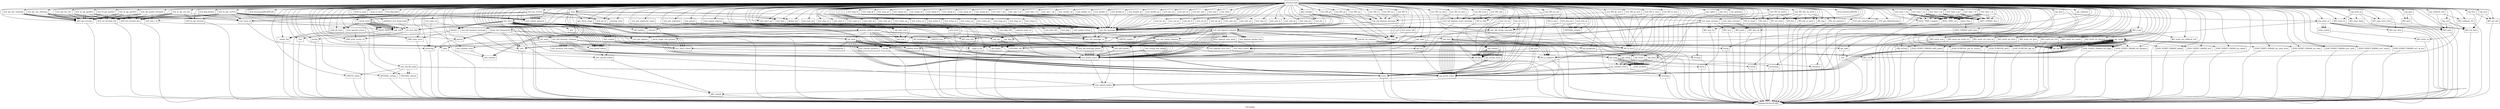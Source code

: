 digraph "Call graph" {
	label="Call graph";

	Node0x556301e91d90 [shape=record,label="{external node}"];
	Node0x556301e91d90 -> Node0x556301e940b0;
	Node0x556301e91d90 -> Node0x556301ed0700;
	Node0x556301e91d90 -> Node0x556301ed0850;
	Node0x556301e91d90 -> Node0x556301ed0a80;
	Node0x556301e91d90 -> Node0x556301ed0ab0;
	Node0x556301e91d90 -> Node0x556301ed0b20;
	Node0x556301e91d90 -> Node0x556301ed0cb0;
	Node0x556301e91d90 -> Node0x556301e6bac0;
	Node0x556301e91d90 -> Node0x556301e6baf0;
	Node0x556301e91d90 -> Node0x556301e6bc70;
	Node0x556301e91d90 -> Node0x556301e6bce0;
	Node0x556301e91d90 -> Node0x556301e6c100;
	Node0x556301e91d90 -> Node0x556301e6c130;
	Node0x556301e91d90 -> Node0x556301ed08c0;
	Node0x556301e91d90 -> Node0x556301ed08f0;
	Node0x556301e91d90 -> Node0x556301e6b900;
	Node0x556301e91d90 -> Node0x556301e6c270;
	Node0x556301e91d90 -> Node0x556301ed0960;
	Node0x556301e91d90 -> Node0x556301ed0730;
	Node0x556301e91d90 -> Node0x556301e6c720;
	Node0x556301e91d90 -> Node0x556301ed07e0;
	Node0x556301e91d90 -> Node0x556301e6c820;
	Node0x556301e91d90 -> Node0x556301e6c890;
	Node0x556301e91d90 -> Node0x556301ef58f0;
	Node0x556301e91d90 -> Node0x556301ef5920;
	Node0x556301e91d90 -> Node0x556301ef5b80;
	Node0x556301e91d90 -> Node0x556301ef5e80;
	Node0x556301e91d90 -> Node0x556301ef5ef0;
	Node0x556301e91d90 -> Node0x556301ef5f90;
	Node0x556301e91d90 -> Node0x556301ef6030;
	Node0x556301e91d90 -> Node0x556301ef60d0;
	Node0x556301e91d90 -> Node0x556301ef6c80;
	Node0x556301e91d90 -> Node0x556301ef6d20;
	Node0x556301e91d90 -> Node0x556301ef75d0;
	Node0x556301e91d90 -> Node0x556301ef7640;
	Node0x556301e91d90 -> Node0x556301ef78a0;
	Node0x556301e91d90 -> Node0x556301ef76b0;
	Node0x556301e91d90 -> Node0x556301ed2230;
	Node0x556301e91d90 -> Node0x556301ed22a0;
	Node0x556301e91d90 -> Node0x556301ed2340;
	Node0x556301e91d90 -> Node0x556301ed23f0;
	Node0x556301e91d90 -> Node0x556301ed2600;
	Node0x556301e91d90 -> Node0x556301ed2630;
	Node0x556301e91d90 -> Node0x556301ed26e0;
	Node0x556301e91d90 -> Node0x556301ed2860;
	Node0x556301e91d90 -> Node0x556301ed2960;
	Node0x556301e91d90 -> Node0x556301ed2ca0;
	Node0x556301e91d90 -> Node0x556301ed2d90;
	Node0x556301e91d90 -> Node0x556301ed2e30;
	Node0x556301e91d90 -> Node0x556301ed2f90;
	Node0x556301e91d90 -> Node0x556301ed2ed0;
	Node0x556301e91d90 -> Node0x556301ed3170;
	Node0x556301e91d90 -> Node0x556301ed31e0;
	Node0x556301e91d90 -> Node0x556301ed36d0;
	Node0x556301e91d90 -> Node0x556301ed38a0;
	Node0x556301e91d90 -> Node0x556301ed3a60;
	Node0x556301e91d90 -> Node0x556301ed3a90;
	Node0x556301e91d90 -> Node0x556301ed3b00;
	Node0x556301e91d90 -> Node0x556301ed3d40;
	Node0x556301e91d90 -> Node0x556301ed3de0;
	Node0x556301e91d90 -> Node0x556301e6c090;
	Node0x556301e91d90 -> Node0x556301ed3fb0;
	Node0x556301e91d90 -> Node0x556301ed42a0;
	Node0x556301e91d90 -> Node0x556301ed43b0;
	Node0x556301e91d90 -> Node0x556301ed44c0;
	Node0x556301e91d90 -> Node0x556301ed41c0;
	Node0x556301e91d90 -> Node0x556301ef6d50;
	Node0x556301e91d90 -> Node0x556301ef5bb0;
	Node0x556301e91d90 -> Node0x556301ef76e0;
	Node0x556301e91d90 -> Node0x556301ef6170;
	Node0x556301e91d90 -> Node0x556301ef5cd0;
	Node0x556301e91d90 -> Node0x556301ed4050;
	Node0x556301e91d90 -> Node0x556301ef5a40;
	Node0x556301e91d90 -> Node0x556301ed2a70;
	Node0x556301e91d90 -> Node0x556301ef6ef0;
	Node0x556301e91d90 -> Node0x556301e6bed0;
	Node0x556301e91d90 -> Node0x556301ef7100;
	Node0x556301e91d90 -> Node0x556301ef7130;
	Node0x556301e91d90 -> Node0x556301ef71a0;
	Node0x556301e91d90 -> Node0x556301ef72a0;
	Node0x556301e91d90 -> Node0x556301ef7340;
	Node0x556301e91d90 -> Node0x556301ef74c0;
	Node0x556301e91d90 -> Node0x556301ef74f0;
	Node0x556301e91d90 -> Node0x556301ed5600;
	Node0x556301e91d90 -> Node0x556301ed5630;
	Node0x556301e91d90 -> Node0x556301ed56a0;
	Node0x556301e91d90 -> Node0x556301ed5870;
	Node0x556301e91d90 -> Node0x556301ed5910;
	Node0x556301e91d90 -> Node0x556301e6bea0;
	Node0x556301e91d90 -> Node0x556301ed59e0;
	Node0x556301e91d90 -> Node0x556301ed5a80;
	Node0x556301e91d90 -> Node0x556301ed5b20;
	Node0x556301e91d90 -> Node0x556301ed5bc0;
	Node0x556301e91d90 -> Node0x556301ed5c60;
	Node0x556301e91d90 -> Node0x556301ed5d00;
	Node0x556301e91d90 -> Node0x556301ed5da0;
	Node0x556301e91d90 -> Node0x556301ed5e40;
	Node0x556301e91d90 -> Node0x556301ed5ee0;
	Node0x556301e91d90 -> Node0x556301ed5f80;
	Node0x556301e91d90 -> Node0x556301ed6020;
	Node0x556301e91d90 -> Node0x556301ed60c0;
	Node0x556301e91d90 -> Node0x556301ed6160;
	Node0x556301e91d90 -> Node0x556301e86bd0;
	Node0x556301e91d90 -> Node0x556301e86c70;
	Node0x556301e91d90 -> Node0x556301e86d10;
	Node0x556301e91d90 -> Node0x556301e86db0;
	Node0x556301e91d90 -> Node0x556301e86e50;
	Node0x556301e91d90 -> Node0x556301e86ef0;
	Node0x556301e91d90 -> Node0x556301e86f90;
	Node0x556301e91d90 -> Node0x556301e87030;
	Node0x556301e91d90 -> Node0x556301e870d0;
	Node0x556301e91d90 -> Node0x556301e87170;
	Node0x556301e91d90 -> Node0x556301e87210;
	Node0x556301e91d90 -> Node0x556301e872b0;
	Node0x556301e91d90 -> Node0x556301e87350;
	Node0x556301e91d90 -> Node0x556301e873f0;
	Node0x556301e91d90 -> Node0x556301e87490;
	Node0x556301e91d90 -> Node0x556301e87530;
	Node0x556301e91d90 -> Node0x556301e875d0;
	Node0x556301e91d90 -> Node0x556301e87670;
	Node0x556301e91d90 -> Node0x556301e87710;
	Node0x556301e91d90 -> Node0x556301e877b0;
	Node0x556301e91d90 -> Node0x556301e87850;
	Node0x556301e91d90 -> Node0x556301e878f0;
	Node0x556301e91d90 -> Node0x556301ed0b90;
	Node0x556301e91d90 -> Node0x556301ed0c40;
	Node0x556301e91d90 -> Node0x556301e879f0;
	Node0x556301e91d90 -> Node0x556301e87a90;
	Node0x556301e91d90 -> Node0x556301e87b30;
	Node0x556301e91d90 -> Node0x556301ed4560;
	Node0x556301e91d90 -> Node0x556301ed4600;
	Node0x556301e91d90 -> Node0x556301ed46a0;
	Node0x556301e91d90 -> Node0x556301ed4740;
	Node0x556301e91d90 -> Node0x556301ed47e0;
	Node0x556301e91d90 -> Node0x556301ed4880;
	Node0x556301e91d90 -> Node0x556301ed4920;
	Node0x556301e91d90 -> Node0x556301ed22d0;
	Node0x556301e91d90 -> Node0x556301ed49f0;
	Node0x556301e91d90 -> Node0x556301ed4a90;
	Node0x556301e91d90 -> Node0x556301ed4b30;
	Node0x556301e91d90 -> Node0x556301ed4b60;
	Node0x556301e91d90 -> Node0x556301ed4cb0;
	Node0x556301e91d90 -> Node0x556301ed4df0;
	Node0x556301e91d90 -> Node0x556301ed4e90;
	Node0x556301e91d90 -> Node0x556301ed4fc0;
	Node0x556301e91d90 -> Node0x556301ed0a10;
	Node0x556301e91d90 -> Node0x556301ed4ff0;
	Node0x556301e91d90 -> Node0x556301ed50f0;
	Node0x556301e91d90 -> Node0x556301ed51b0;
	Node0x556301e91d90 -> Node0x556301ed5270;
	Node0x556301e91d90 -> Node0x556301ed5330;
	Node0x556301e91d90 -> Node0x556301ed53f0;
	Node0x556301e91d90 -> Node0x556301ed54b0;
	Node0x556301e91d90 -> Node0x556301e89c00;
	Node0x556301e91d90 -> Node0x556301e89d50;
	Node0x556301e91d90 -> Node0x556301e89dc0;
	Node0x556301e91d90 -> Node0x556301e89f10;
	Node0x556301e91d90 -> Node0x556301e89f80;
	Node0x556301e91d90 -> Node0x556301e8a0d0;
	Node0x556301e91d90 -> Node0x556301e8a140;
	Node0x556301e91d90 -> Node0x556301e8a2d0;
	Node0x556301e91d90 -> Node0x556301e8a370;
	Node0x556301e91d90 -> Node0x556301e8a3e0;
	Node0x556301e91d90 -> Node0x556301e8a4d0;
	Node0x556301e91d90 -> Node0x556301e8a500;
	Node0x556301e91d90 -> Node0x556301e8a600;
	Node0x556301e91d90 -> Node0x556301e8a6a0;
	Node0x556301e91d90 -> Node0x556301e8a630;
	Node0x556301e91d90 -> Node0x556301e8a830;
	Node0x556301e91d90 -> Node0x556301e8aa70;
	Node0x556301e91d90 -> Node0x556301e8aae0;
	Node0x556301e91d90 -> Node0x556301e8ab10;
	Node0x556301e91d90 -> Node0x556301e8abc0;
	Node0x556301e91d90 -> Node0x556301e8add0;
	Node0x556301e91d90 -> Node0x556301e8ae40;
	Node0x556301e91d90 -> Node0x556301e8ae70;
	Node0x556301e91d90 -> Node0x556301e8b0a0;
	Node0x556301e91d90 -> Node0x556301e8b170;
	Node0x556301e91d90 -> Node0x556301e8b270;
	Node0x556301e91d90 -> Node0x556301e8b2a0;
	Node0x556301e91d90 -> Node0x556301e8b420;
	Node0x556301e91d90 -> Node0x556301e8b5a0;
	Node0x556301e91d90 -> Node0x556301e8b720;
	Node0x556301e91d90 -> Node0x556301e8b8a0;
	Node0x556301e91d90 -> Node0x556301e8ba90;
	Node0x556301e91d90 -> Node0x556301e8bb00;
	Node0x556301e91d90 -> Node0x556301ef5ab0;
	Node0x556301e91d90 -> Node0x556301ef6890;
	Node0x556301e91d90 -> Node0x556301e8bb30;
	Node0x556301e91d90 -> Node0x556301e8bf10;
	Node0x556301e91d90 -> Node0x556301e8bf80;
	Node0x556301e91d90 -> Node0x556301e8c6e0;
	Node0x556301e91d90 -> Node0x556301e8c780;
	Node0x556301e91d90 -> Node0x556301e8c7f0;
	Node0x556301e91d90 -> Node0x556301e8c8e0;
	Node0x556301e91d90 -> Node0x556301ef6ac0;
	Node0x556301e91d90 -> Node0x556301e8c910;
	Node0x556301e91d90 -> Node0x556301e8c9d0;
	Node0x556301e91d90 -> Node0x556301e8cbc0;
	Node0x556301e91d90 -> Node0x556301e8cc70;
	Node0x556301e91d90 -> Node0x556301e8cca0;
	Node0x556301e91d90 -> Node0x556301e8cf20;
	Node0x556301e91d90 -> Node0x556301e8cf50;
	Node0x556301e91d90 -> Node0x556301e8d140;
	Node0x556301e91d90 -> Node0x556301e8d170;
	Node0x556301e91d90 -> Node0x556301e8d360;
	Node0x556301e91d90 -> Node0x556301ef6a50;
	Node0x556301e91d90 -> Node0x556301e8d390;
	Node0x556301e91d90 -> Node0x556301e8d550;
	Node0x556301e91d90 -> Node0x556301e8d5c0;
	Node0x556301e91d90 -> Node0x556301e8d630;
	Node0x556301e91d90 -> Node0x556301e8d6a0;
	Node0x556301e91d90 -> Node0x556301e8d710;
	Node0x556301e91d90 -> Node0x556301e8db90;
	Node0x556301e91d90 -> Node0x556301f1dae0;
	Node0x556301e91d90 -> Node0x556301f1db50;
	Node0x556301e91d90 -> Node0x556301f1dbc0;
	Node0x556301e91d90 -> Node0x556301f1dc30;
	Node0x556301e91d90 -> Node0x556301f1e4b0;
	Node0x556301e91d90 -> Node0x556301f1e520;
	Node0x556301e91d90 -> Node0x556301f1e590;
	Node0x556301e91d90 -> Node0x556301f1e600;
	Node0x556301e91d90 -> Node0x556301ef6930;
	Node0x556301e91d90 -> Node0x556301f1e970;
	Node0x556301e91d90 -> Node0x556301f1e900;
	Node0x556301e91d90 -> Node0x556301f1ea50;
	Node0x556301e91d90 -> Node0x556301ef69e0;
	Node0x556301e91d90 -> Node0x556301f1eb20;
	Node0x556301e91d90 -> Node0x556301ed4420;
	Node0x556301e91d90 -> Node0x556301ed4310;
	Node0x556301e91d90 -> Node0x556301ef68c0;
	Node0x556301e91d90 -> Node0x556301ed4020;
	Node0x556301e91d90 -> Node0x556301f1eb80;
	Node0x556301e91d90 -> Node0x556301f1ed10;
	Node0x556301e91d90 -> Node0x556301f1ed80;
	Node0x556301e91d90 -> Node0x556301ed4230;
	Node0x556301e91d90 -> Node0x556301f1ee80;
	Node0x556301e91d90 -> Node0x556301ef6b60;
	Node0x556301e91d90 -> Node0x556301f1ef20;
	Node0x556301e91d90 -> Node0x556301ef6e00;
	Node0x556301e91d90 -> Node0x556301ef5c60;
	Node0x556301e91d90 -> Node0x556301f1f020;
	Node0x556301e91d90 -> Node0x556301ef6bd0;
	Node0x556301e91d90 -> Node0x556301f1f120;
	Node0x556301e91d90 -> Node0x556301ed40c0;
	Node0x556301e91d90 -> Node0x556301f1ec60;
	Node0x556301e91d90 -> Node0x556301f1f1c0;
	Node0x556301e91d90 -> Node0x556301f1f950;
	Node0x556301e91d90 -> Node0x556301f1f260;
	Node0x556301e91d90 -> Node0x556301f1fbb0;
	Node0x556301e91d90 -> Node0x556301f1f1f0;
	Node0x556301e91d90 -> Node0x556301f1fda0;
	Node0x556301e91d90 -> Node0x556301f1f360;
	Node0x556301e91d90 -> Node0x556301f1fe40;
	Node0x556301e91d90 -> Node0x556301f1f3d0;
	Node0x556301e91d90 -> Node0x556301f1ffa0;
	Node0x556301e91d90 -> Node0x556301f1f550;
	Node0x556301e91d90 -> Node0x556301e87ba0;
	Node0x556301e91d90 -> Node0x556301f1f5c0;
	Node0x556301e91d90 -> Node0x556301e87cb0;
	Node0x556301e91d90 -> Node0x556301f1f630;
	Node0x556301e91d90 -> Node0x556301e87da0;
	Node0x556301e91d90 -> Node0x556301f1f6a0;
	Node0x556301e91d90 -> Node0x556301f1f9c0;
	Node0x556301e91d90 -> Node0x556301e87e40;
	Node0x556301e91d90 -> Node0x556301f1f9f0;
	Node0x556301e91d90 -> Node0x556301e87c40;
	Node0x556301e91d90 -> Node0x556301f1fee0;
	Node0x556301e91d90 -> Node0x556301f1fc50;
	Node0x556301e91d90 -> Node0x556301f1fbe0;
	Node0x556301e91d90 -> Node0x556301f1fd00;
	Node0x556301e91d90 -> Node0x556301f1fa60;
	Node0x556301e91d90 -> Node0x556301e880b0;
	Node0x556301ed0700 [shape=record,label="{RAND_bytes}"];
	Node0x556301ed0700 -> Node0x556301e914b0;
	Node0x556301e940b0 [shape=record,label="{setup_tests}"];
	Node0x556301e940b0 -> Node0x556301ed0700;
	Node0x556301e940b0 -> Node0x556301ed0700;
	Node0x556301e940b0 -> Node0x556301ed0700;
	Node0x556301e940b0 -> Node0x556301ed0700;
	Node0x556301e940b0 -> Node0x556301ed0730;
	Node0x556301e940b0 -> Node0x556301ed0730;
	Node0x556301e940b0 -> Node0x556301ed0730;
	Node0x556301e940b0 -> Node0x556301ed0730;
	Node0x556301e940b0 -> Node0x556301ed0730;
	Node0x556301e940b0 -> Node0x556301ed0730;
	Node0x556301e940b0 -> Node0x556301ed0730;
	Node0x556301e940b0 -> Node0x556301ed0730;
	Node0x556301e940b0 -> Node0x556301ed07e0;
	Node0x556301e940b0 -> Node0x556301ed07e0;
	Node0x556301ed0850 [shape=record,label="{test_ige_enc_dec}"];
	Node0x556301ed0850 -> Node0x556301ed08c0;
	Node0x556301ed0850 -> Node0x556301ed0960;
	Node0x556301ed0850 -> Node0x556301ed08f0;
	Node0x556301ed0850 -> Node0x556301ed0960;
	Node0x556301ed0850 -> Node0x556301ed0a10;
	Node0x556301ed0a80 [shape=record,label="{test_ige_enc_chaining}"];
	Node0x556301ed0a80 -> Node0x556301ed08c0;
	Node0x556301ed0a80 -> Node0x556301ed0960;
	Node0x556301ed0a80 -> Node0x556301ed0960;
	Node0x556301ed0a80 -> Node0x556301ed08f0;
	Node0x556301ed0a80 -> Node0x556301ed0960;
	Node0x556301ed0a80 -> Node0x556301ed0a10;
	Node0x556301e86bd0 [shape=record,label="{test_char_ge}"];
	Node0x556301e86bd0 -> Node0x556301ed57a0;
	Node0x556301e86c70 [shape=record,label="{test_uchar_eq}"];
	Node0x556301e86c70 -> Node0x556301ed57a0;
	Node0x556301e86d10 [shape=record,label="{test_uchar_ne}"];
	Node0x556301e86d10 -> Node0x556301ed57a0;
	Node0x556301e86db0 [shape=record,label="{test_uchar_lt}"];
	Node0x556301e86db0 -> Node0x556301ed57a0;
	Node0x556301e86e50 [shape=record,label="{test_uchar_le}"];
	Node0x556301e86e50 -> Node0x556301ed57a0;
	Node0x556301e86ef0 [shape=record,label="{test_uchar_gt}"];
	Node0x556301e86ef0 -> Node0x556301ed57a0;
	Node0x556301e86f90 [shape=record,label="{test_uchar_ge}"];
	Node0x556301e86f90 -> Node0x556301ed57a0;
	Node0x556301e87030 [shape=record,label="{test_long_eq}"];
	Node0x556301e87030 -> Node0x556301ed57a0;
	Node0x556301e870d0 [shape=record,label="{test_long_ne}"];
	Node0x556301e870d0 -> Node0x556301ed57a0;
	Node0x556301e87170 [shape=record,label="{test_long_lt}"];
	Node0x556301e87170 -> Node0x556301ed57a0;
	Node0x556301e87210 [shape=record,label="{test_long_le}"];
	Node0x556301e87210 -> Node0x556301ed57a0;
	Node0x556301e872b0 [shape=record,label="{test_long_gt}"];
	Node0x556301e872b0 -> Node0x556301ed57a0;
	Node0x556301e87850 [shape=record,label="{test_size_t_ne}"];
	Node0x556301e87850 -> Node0x556301ed57a0;
	Node0x556301e878f0 [shape=record,label="{test_size_t_lt}"];
	Node0x556301e878f0 -> Node0x556301ed57a0;
	Node0x556301ed0b90 [shape=record,label="{test_size_t_le}"];
	Node0x556301ed0b90 -> Node0x556301ed57a0;
	Node0x556301ed0c40 [shape=record,label="{test_size_t_gt}"];
	Node0x556301ed0c40 -> Node0x556301ed57a0;
	Node0x556301e879f0 [shape=record,label="{test_size_t_ge}"];
	Node0x556301e879f0 -> Node0x556301ed57a0;
	Node0x556301e87a90 [shape=record,label="{test_double_eq}"];
	Node0x556301e87a90 -> Node0x556301ed57a0;
	Node0x556301e87b30 [shape=record,label="{test_double_ne}"];
	Node0x556301e87b30 -> Node0x556301ed57a0;
	Node0x556301ed4560 [shape=record,label="{test_double_lt}"];
	Node0x556301ed4560 -> Node0x556301ed57a0;
	Node0x556301ed4600 [shape=record,label="{test_double_le}"];
	Node0x556301ed4600 -> Node0x556301ed57a0;
	Node0x556301ed46a0 [shape=record,label="{test_double_gt}"];
	Node0x556301ed46a0 -> Node0x556301ed57a0;
	Node0x556301ed4740 [shape=record,label="{test_double_ge}"];
	Node0x556301ed4740 -> Node0x556301ed57a0;
	Node0x556301ed47e0 [shape=record,label="{test_ptr_eq}"];
	Node0x556301ed47e0 -> Node0x556301ed57a0;
	Node0x556301ed4880 [shape=record,label="{test_ptr_ne}"];
	Node0x556301ed4880 -> Node0x556301ed57a0;
	Node0x556301ed4920 [shape=record,label="{test_ptr_null}"];
	Node0x556301ed4920 -> Node0x556301ed57a0;
	Node0x556301f1eb20 [shape=record,label="{opt_unknown}"];
	Node0x556301ed4420 [shape=record,label="{opt_rest}"];
	Node0x556301ed4310 [shape=record,label="{opt_num_rest}"];
	Node0x556301ed4310 -> Node0x556301ed4420;
	Node0x556301ef68c0 [shape=record,label="{opt_help}"];
	Node0x556301ef68c0 -> Node0x556301ed22a0;
	Node0x556301ef68c0 -> Node0x556301f1ebf0;
	Node0x556301ef68c0 -> Node0x556301ed22a0;
	Node0x556301ef68c0 -> Node0x556301ed44c0;
	Node0x556301ef68c0 -> Node0x556301ef6d50;
	Node0x556301ef68c0 -> Node0x556301ef6d50;
	Node0x556301ef68c0 -> Node0x556301ef6d50;
	Node0x556301ef68c0 -> Node0x556301ed23f0;
	Node0x556301ef68c0 -> Node0x556301ed22a0;
	Node0x556301ef68c0 -> Node0x556301f1ebf0;
	Node0x556301ef68c0 -> Node0x556301ed23f0;
	Node0x556301ef68c0 -> Node0x556301ed22a0;
	Node0x556301ef68c0 -> Node0x556301ef6d50;
	Node0x556301ef68c0 -> Node0x556301ef6d50;
	Node0x556301f1ebf0 [shape=record,label="{valtype2param}"];
	Node0x556301ed4020 [shape=record,label="{test_open_streams}"];
	Node0x556301ed4020 -> Node0x556301f1eb80;
	Node0x556301ed4020 -> Node0x556301f1eb80;
	Node0x556301ed4020 -> Node0x556301f1ec60;
	Node0x556301ed4020 -> Node0x556301f1ed10;
	Node0x556301ed4020 -> Node0x556301f1ed80;
	Node0x556301ed4020 -> Node0x556301ed44c0;
	Node0x556301ed4020 -> Node0x556301ed44c0;
	Node0x556301f1eb80 [shape=record,label="{BIO_new_fp}"];
	Node0x556301f1eb80 -> Node0x556301e914b0;
	Node0x556301f1ed10 [shape=record,label="{BIO_new}"];
	Node0x556301f1ed10 -> Node0x556301e914b0;
	Node0x556301f1ed80 [shape=record,label="{BIO_push}"];
	Node0x556301f1ed80 -> Node0x556301e914b0;
	Node0x556301ed4230 [shape=record,label="{test_close_streams}"];
	Node0x556301ed4230 -> Node0x556301f1ee80;
	Node0x556301ed4230 -> Node0x556301f1ee80;
	Node0x556301f1ee80 [shape=record,label="{BIO_free_all}"];
	Node0x556301f1ee80 -> Node0x556301e914b0;
	Node0x556301ef6b60 [shape=record,label="{test_vprintf_stdout}"];
	Node0x556301ef6b60 -> Node0x556301f1ef20;
	Node0x556301f1ef20 [shape=record,label="{BIO_vprintf}"];
	Node0x556301f1ef20 -> Node0x556301e914b0;
	Node0x556301ef6e00 [shape=record,label="{test_vprintf_stderr}"];
	Node0x556301ef6e00 -> Node0x556301f1ef20;
	Node0x556301ef5c60 [shape=record,label="{test_flush_stdout}"];
	Node0x556301ef5c60 -> Node0x556301f1f020;
	Node0x556301f1f020 [shape=record,label="{BIO_ctrl}"];
	Node0x556301f1f020 -> Node0x556301e914b0;
	Node0x556301ef6bd0 [shape=record,label="{test_flush_stderr}"];
	Node0x556301ef6bd0 -> Node0x556301f1f020;
	Node0x556301ed0ab0 [shape=record,label="{test_ige_dec_chaining}"];
	Node0x556301ed0ab0 -> Node0x556301ed08c0;
	Node0x556301ed0ab0 -> Node0x556301ed0960;
	Node0x556301ed0ab0 -> Node0x556301ed0960;
	Node0x556301ed0ab0 -> Node0x556301ed08f0;
	Node0x556301ed0ab0 -> Node0x556301ed0960;
	Node0x556301ed0ab0 -> Node0x556301ed0960;
	Node0x556301ed0ab0 -> Node0x556301ed0a10;
	Node0x556301ed0b20 [shape=record,label="{test_ige_garble_forwards}"];
	Node0x556301ed0b20 -> Node0x556301ed08c0;
	Node0x556301ed0b20 -> Node0x556301ed0960;
	Node0x556301ed0b20 -> Node0x556301ed08f0;
	Node0x556301ed0b20 -> Node0x556301ed0960;
	Node0x556301ed0b20 -> Node0x556301ed0b90;
	Node0x556301ed0b20 -> Node0x556301ed0c40;
	Node0x556301ed0cb0 [shape=record,label="{test_bi_ige_enc_dec}"];
	Node0x556301ed0cb0 -> Node0x556301ed08c0;
	Node0x556301ed0cb0 -> Node0x556301ed08c0;
	Node0x556301ed0cb0 -> Node0x556301e6b900;
	Node0x556301ed0cb0 -> Node0x556301ed08f0;
	Node0x556301ed0cb0 -> Node0x556301ed08f0;
	Node0x556301ed0cb0 -> Node0x556301e6b900;
	Node0x556301ed0cb0 -> Node0x556301ed0a10;
	Node0x556301e6bac0 [shape=record,label="{test_bi_ige_garble1}"];
	Node0x556301e6bac0 -> Node0x556301ed08c0;
	Node0x556301e6bac0 -> Node0x556301ed08c0;
	Node0x556301e6bac0 -> Node0x556301ed0960;
	Node0x556301e6bac0 -> Node0x556301ed08f0;
	Node0x556301e6bac0 -> Node0x556301ed08f0;
	Node0x556301e6bac0 -> Node0x556301ed0960;
	Node0x556301e6bac0 -> Node0x556301ed0b90;
	Node0x556301e6baf0 [shape=record,label="{test_bi_ige_garble2}"];
	Node0x556301e6baf0 -> Node0x556301ed08c0;
	Node0x556301e6baf0 -> Node0x556301ed08c0;
	Node0x556301e6baf0 -> Node0x556301ed0960;
	Node0x556301e6baf0 -> Node0x556301ed08f0;
	Node0x556301e6baf0 -> Node0x556301ed08f0;
	Node0x556301e6baf0 -> Node0x556301ed0960;
	Node0x556301e6baf0 -> Node0x556301ed0b90;
	Node0x556301e6bc70 [shape=record,label="{test_bi_ige_garble3}"];
	Node0x556301e6bc70 -> Node0x556301ed08c0;
	Node0x556301e6bc70 -> Node0x556301ed08c0;
	Node0x556301e6bc70 -> Node0x556301ed0960;
	Node0x556301e6bc70 -> Node0x556301ed08f0;
	Node0x556301e6bc70 -> Node0x556301ed08f0;
	Node0x556301e6bc70 -> Node0x556301ed0960;
	Node0x556301e6bc70 -> Node0x556301ed0b90;
	Node0x556301ef5ef0 [shape=record,label="{set_test_title}"];
	Node0x556301ef5ef0 -> Node0x556301ef5f90;
	Node0x556301ef5ef0 -> Node0x556301ef6030;
	Node0x556301e6bce0 [shape=record,label="{test_ige_vectors}"];
	Node0x556301e6bce0 -> Node0x556301e6bea0;
	Node0x556301e6bce0 -> Node0x556301ed08c0;
	Node0x556301e6bce0 -> Node0x556301ed08f0;
	Node0x556301e6bce0 -> Node0x556301ed0960;
	Node0x556301e6bce0 -> Node0x556301ed0a10;
	Node0x556301e6bce0 -> Node0x556301e6bed0;
	Node0x556301e6bce0 -> Node0x556301e6c090;
	Node0x556301e6bce0 -> Node0x556301e6c090;
	Node0x556301e6bce0 -> Node0x556301e6c090;
	Node0x556301e6bce0 -> Node0x556301ed0960;
	Node0x556301e6bce0 -> Node0x556301ed0a10;
	Node0x556301e6bce0 -> Node0x556301e6bed0;
	Node0x556301e6bce0 -> Node0x556301e6c090;
	Node0x556301e6bce0 -> Node0x556301e6c090;
	Node0x556301e6bce0 -> Node0x556301e6c090;
	Node0x556301e6c100 [shape=record,label="{test_bi_ige_vectors}"];
	Node0x556301e6c100 -> Node0x556301e6bea0;
	Node0x556301e6c100 -> Node0x556301ed08c0;
	Node0x556301e6c100 -> Node0x556301ed08c0;
	Node0x556301e6c100 -> Node0x556301ed08f0;
	Node0x556301e6c100 -> Node0x556301ed08f0;
	Node0x556301e6c100 -> Node0x556301e6b900;
	Node0x556301e6c100 -> Node0x556301ed0a10;
	Node0x556301e6c100 -> Node0x556301e6c090;
	Node0x556301e6c100 -> Node0x556301e6c090;
	Node0x556301e6c100 -> Node0x556301e6c090;
	Node0x556301e6c100 -> Node0x556301e6c090;
	Node0x556301e6c130 [shape=record,label="{llvm.dbg.declare}"];
	Node0x556301ed08c0 [shape=record,label="{AES_set_encrypt_key}"];
	Node0x556301ed08c0 -> Node0x556301e914b0;
	Node0x556301ed08f0 [shape=record,label="{AES_set_decrypt_key}"];
	Node0x556301ed08f0 -> Node0x556301e914b0;
	Node0x556301e6b900 [shape=record,label="{AES_bi_ige_encrypt}"];
	Node0x556301e6b900 -> Node0x556301e914b0;
	Node0x556301e6c270 [shape=record,label="{llvm.memcpy.p0i8.p0i8.i64}"];
	Node0x556301ed0960 [shape=record,label="{AES_ige_encrypt}"];
	Node0x556301ed0960 -> Node0x556301e914b0;
	Node0x556301ed0730 [shape=record,label="{add_test}"];
	Node0x556301ed0730 -> Node0x556301e6c720;
	Node0x556301ed57a0 [shape=record,label="{test_fail_message}"];
	Node0x556301ed57a0 -> Node0x556301ef7030;
	Node0x556301ed5870 [shape=record,label="{test_int_ne}"];
	Node0x556301ed5870 -> Node0x556301ed57a0;
	Node0x556301ed5910 [shape=record,label="{test_int_lt}"];
	Node0x556301ed5910 -> Node0x556301ed57a0;
	Node0x556301e6bea0 [shape=record,label="{test_int_le}"];
	Node0x556301e6bea0 -> Node0x556301ed57a0;
	Node0x556301ed59e0 [shape=record,label="{test_int_gt}"];
	Node0x556301ed59e0 -> Node0x556301ed57a0;
	Node0x556301ed5a80 [shape=record,label="{test_int_ge}"];
	Node0x556301ed5a80 -> Node0x556301ed57a0;
	Node0x556301ed5b20 [shape=record,label="{test_uint_eq}"];
	Node0x556301ed5b20 -> Node0x556301ed57a0;
	Node0x556301ed5bc0 [shape=record,label="{test_uint_ne}"];
	Node0x556301ed5bc0 -> Node0x556301ed57a0;
	Node0x556301ed5c60 [shape=record,label="{test_uint_lt}"];
	Node0x556301ed5c60 -> Node0x556301ed57a0;
	Node0x556301ed5d00 [shape=record,label="{test_uint_le}"];
	Node0x556301ed5d00 -> Node0x556301ed57a0;
	Node0x556301ed5da0 [shape=record,label="{test_uint_gt}"];
	Node0x556301ed5da0 -> Node0x556301ed57a0;
	Node0x556301ed5e40 [shape=record,label="{test_uint_ge}"];
	Node0x556301ed5e40 -> Node0x556301ed57a0;
	Node0x556301ed5ee0 [shape=record,label="{test_char_eq}"];
	Node0x556301ed5ee0 -> Node0x556301ed57a0;
	Node0x556301ed5f80 [shape=record,label="{test_char_ne}"];
	Node0x556301ed5f80 -> Node0x556301ed57a0;
	Node0x556301ed6020 [shape=record,label="{test_char_lt}"];
	Node0x556301ed6020 -> Node0x556301ed57a0;
	Node0x556301ed60c0 [shape=record,label="{test_char_le}"];
	Node0x556301ed60c0 -> Node0x556301ed57a0;
	Node0x556301ed6160 [shape=record,label="{test_char_gt}"];
	Node0x556301ed6160 -> Node0x556301ed57a0;
	Node0x556301e8d6a0 [shape=record,label="{X509_PURPOSE_get_id}"];
	Node0x556301e8d6a0 -> Node0x556301e914b0;
	Node0x556301e8d710 [shape=record,label="{X509_VERIFY_PARAM_set_purpose}"];
	Node0x556301e8d710 -> Node0x556301e914b0;
	Node0x556301e8db90 [shape=record,label="{X509_VERIFY_PARAM_lookup}"];
	Node0x556301e8db90 -> Node0x556301e914b0;
	Node0x556301f1dae0 [shape=record,label="{X509_VERIFY_PARAM_set1}"];
	Node0x556301f1dae0 -> Node0x556301e914b0;
	Node0x556301f1db50 [shape=record,label="{X509_VERIFY_PARAM_set_depth}"];
	Node0x556301f1db50 -> Node0x556301e914b0;
	Node0x556301f1dbc0 [shape=record,label="{X509_VERIFY_PARAM_set_auth_level}"];
	Node0x556301f1dbc0 -> Node0x556301e914b0;
	Node0x556301f1dc30 [shape=record,label="{X509_VERIFY_PARAM_set_time}"];
	Node0x556301f1dc30 -> Node0x556301e914b0;
	Node0x556301f1e4b0 [shape=record,label="{X509_VERIFY_PARAM_set1_host}"];
	Node0x556301f1e4b0 -> Node0x556301e914b0;
	Node0x556301f1e520 [shape=record,label="{X509_VERIFY_PARAM_set1_email}"];
	Node0x556301f1e520 -> Node0x556301e914b0;
	Node0x556301f1e590 [shape=record,label="{X509_VERIFY_PARAM_set1_ip_asc}"];
	Node0x556301f1e590 -> Node0x556301e914b0;
	Node0x556301f1e600 [shape=record,label="{X509_VERIFY_PARAM_set_flags}"];
	Node0x556301f1e600 -> Node0x556301e914b0;
	Node0x556301ef6930 [shape=record,label="{opt_next}"];
	Node0x556301ef6930 -> Node0x556301ef76b0;
	Node0x556301ef6930 -> Node0x556301f1e970;
	Node0x556301ef6930 -> Node0x556301ef76b0;
	Node0x556301ef6930 -> Node0x556301ef6d50;
	Node0x556301ef6930 -> Node0x556301ef6d50;
	Node0x556301ef6930 -> Node0x556301f1e900;
	Node0x556301ef6930 -> Node0x556301ef6d50;
	Node0x556301ef6930 -> Node0x556301ef6ac0;
	Node0x556301ef6930 -> Node0x556301ef6d50;
	Node0x556301ef6930 -> Node0x556301e8cc70;
	Node0x556301ef6930 -> Node0x556301ef6d50;
	Node0x556301ef6930 -> Node0x556301e8cf20;
	Node0x556301ef6930 -> Node0x556301ef6d50;
	Node0x556301ef6930 -> Node0x556301e8c910;
	Node0x556301ef6930 -> Node0x556301ef6d50;
	Node0x556301ef6930 -> Node0x556301e8d140;
	Node0x556301ef6930 -> Node0x556301ef6d50;
	Node0x556301ef6930 -> Node0x556301e8bf10;
	Node0x556301ef6930 -> Node0x556301ef6d50;
	Node0x556301ef6930 -> Node0x556301ef6d50;
	Node0x556301f1e970 [shape=record,label="{strchr}"];
	Node0x556301f1e970 -> Node0x556301e914b0;
	Node0x556301f1e900 [shape=record,label="{opt_isdir}"];
	Node0x556301f1e900 -> Node0x556301f1ea50;
	Node0x556301f1ea50 [shape=record,label="{stat}"];
	Node0x556301f1ea50 -> Node0x556301e914b0;
	Node0x556301ef69e0 [shape=record,label="{opt_flag}"];
	Node0x556301e6c720 [shape=record,label="{__assert_fail}"];
	Node0x556301e6c720 -> Node0x556301e914b0;
	Node0x556301ed07e0 [shape=record,label="{add_all_tests}"];
	Node0x556301ed07e0 -> Node0x556301e6c720;
	Node0x556301e6c820 [shape=record,label="{subtest_level}"];
	Node0x556301e6c890 [shape=record,label="{setup_test_framework}"];
	Node0x556301e6c890 -> Node0x556301ef58f0;
	Node0x556301e6c890 -> Node0x556301ef58f0;
	Node0x556301e6c890 -> Node0x556301ef5920;
	Node0x556301e6c890 -> Node0x556301ef5920;
	Node0x556301e6c890 -> Node0x556301ef59d0;
	Node0x556301e6c890 -> Node0x556301ef5a40;
	Node0x556301e6c890 -> Node0x556301ef5ab0;
	Node0x556301ef58f0 [shape=record,label="{getenv}"];
	Node0x556301ef58f0 -> Node0x556301e914b0;
	Node0x556301ef5920 [shape=record,label="{atoi}"];
	Node0x556301ef5920 -> Node0x556301e914b0;
	Node0x556301ef59d0 [shape=record,label="{set_seed}"];
	Node0x556301ef59d0 -> Node0x556301ef5b80;
	Node0x556301ef59d0 -> Node0x556301e6c820;
	Node0x556301ef59d0 -> Node0x556301ef5bb0;
	Node0x556301ef59d0 -> Node0x556301ef5c60;
	Node0x556301ef59d0 -> Node0x556301ef5cd0;
	Node0x556301ef5b80 [shape=record,label="{time}"];
	Node0x556301ef5b80 -> Node0x556301e914b0;
	Node0x556301ef5e80 [shape=record,label="{pulldown_test_framework}"];
	Node0x556301ef5e80 -> Node0x556301ef5ef0;
	Node0x556301ef5f90 [shape=record,label="{free}"];
	Node0x556301ef5f90 -> Node0x556301e914b0;
	Node0x556301ef6030 [shape=record,label="{strdup}"];
	Node0x556301ef6030 -> Node0x556301e914b0;
	Node0x556301ef60d0 [shape=record,label="{run_tests}"];
	Node0x556301ef60d0 -> Node0x556301ef6140;
	Node0x556301ef60d0 -> Node0x556301ef5bb0;
	Node0x556301ef60d0 -> Node0x556301ef5bb0;
	Node0x556301ef60d0 -> Node0x556301ef5bb0;
	Node0x556301ef60d0 -> Node0x556301ef5c60;
	Node0x556301ef60d0 -> Node0x556301ef6170;
	Node0x556301ef60d0 -> Node0x556301ef5bb0;
	Node0x556301ef60d0 -> Node0x556301ef5bb0;
	Node0x556301ef60d0 -> Node0x556301ef5c60;
	Node0x556301ef60d0 -> Node0x556301ef5ef0;
	Node0x556301ef60d0 -> Node0x556301e914b0;
	Node0x556301ef60d0 -> Node0x556301ef6330;
	Node0x556301ef60d0 -> Node0x556301ef63a0;
	Node0x556301ef60d0 -> Node0x556301ef5bb0;
	Node0x556301ef60d0 -> Node0x556301ef5bb0;
	Node0x556301ef60d0 -> Node0x556301ef5c60;
	Node0x556301ef60d0 -> Node0x556301ef6170;
	Node0x556301ef60d0 -> Node0x556301ef6820;
	Node0x556301ef60d0 -> Node0x556301ef5ef0;
	Node0x556301ef60d0 -> Node0x556301e914b0;
	Node0x556301ef60d0 -> Node0x556301ef63a0;
	Node0x556301ef60d0 -> Node0x556301ef6330;
	Node0x556301ef60d0 -> Node0x556301ef6330;
	Node0x556301ef60d0 -> Node0x556301ef6330;
	Node0x556301ef6140 [shape=record,label="{process_shared_options}"];
	Node0x556301ef6140 -> Node0x556301ef6890;
	Node0x556301ef6140 -> Node0x556301ef6930;
	Node0x556301ef6140 -> Node0x556301ef5a40;
	Node0x556301ef6140 -> Node0x556301ef68c0;
	Node0x556301ef6140 -> Node0x556301ef69e0;
	Node0x556301ef6140 -> Node0x556301ef6a50;
	Node0x556301ef6140 -> Node0x556301ef69e0;
	Node0x556301ef6140 -> Node0x556301ef6a50;
	Node0x556301ef6140 -> Node0x556301ef6ac0;
	Node0x556301ef6140 -> Node0x556301ef6a50;
	Node0x556301ef6140 -> Node0x556301ef6ac0;
	Node0x556301ef6140 -> Node0x556301ef6a50;
	Node0x556301ef6140 -> Node0x556301ef6ac0;
	Node0x556301ef6140 -> Node0x556301ef59d0;
	Node0x556301ef6140 -> Node0x556301ef6b30;
	Node0x556301ef6330 [shape=record,label="{test_verdict}"];
	Node0x556301ef6330 -> Node0x556301ef5c60;
	Node0x556301ef6330 -> Node0x556301ef6bd0;
	Node0x556301ef6330 -> Node0x556301ef5bb0;
	Node0x556301ef6330 -> Node0x556301ef6b60;
	Node0x556301ef6330 -> Node0x556301ef5bb0;
	Node0x556301ef6330 -> Node0x556301ef5bb0;
	Node0x556301ef6330 -> Node0x556301ef5c60;
	Node0x556301ef63a0 [shape=record,label="{finalize}"];
	Node0x556301ef63a0 -> Node0x556301ef6c80;
	Node0x556301ef63a0 -> Node0x556301ef6d20;
	Node0x556301ef6820 [shape=record,label="{gcd}"];
	Node0x556301ef6c80 [shape=record,label="{ERR_clear_error}"];
	Node0x556301ef6c80 -> Node0x556301e914b0;
	Node0x556301ef6d20 [shape=record,label="{ERR_print_errors_cb}"];
	Node0x556301ef6d20 -> Node0x556301e914b0;
	Node0x556301ef75d0 [shape=record,label="{llvm.va_start}"];
	Node0x556301ef7640 [shape=record,label="{llvm.va_end}"];
	Node0x556301ef6b30 [shape=record,label="{check_single_test_params}"];
	Node0x556301ef6b30 -> Node0x556301ef76b0;
	Node0x556301ef6b30 -> Node0x556301ef5920;
	Node0x556301ef6b30 -> Node0x556301ef76e0;
	Node0x556301ef6b30 -> Node0x556301ef76e0;
	Node0x556301ef6b30 -> Node0x556301ef76e0;
	Node0x556301ef78a0 [shape=record,label="{llvm.dbg.label}"];
	Node0x556301ef76b0 [shape=record,label="{strcmp}"];
	Node0x556301ef76b0 -> Node0x556301e914b0;
	Node0x556301ed2230 [shape=record,label="{glue_strings}"];
	Node0x556301ed2230 -> Node0x556301ed22a0;
	Node0x556301ed2230 -> Node0x556301ed2340;
	Node0x556301ed2230 -> Node0x556301ed22d0;
	Node0x556301ed2230 -> Node0x556301ed23f0;
	Node0x556301ed2230 -> Node0x556301ed22a0;
	Node0x556301ed22a0 [shape=record,label="{strlen}"];
	Node0x556301ed22a0 -> Node0x556301e914b0;
	Node0x556301ed2340 [shape=record,label="{CRYPTO_malloc}"];
	Node0x556301ed2340 -> Node0x556301e914b0;
	Node0x556301ed23f0 [shape=record,label="{strcpy}"];
	Node0x556301ed23f0 -> Node0x556301e914b0;
	Node0x556301ed2600 [shape=record,label="{test_mk_file_path}"];
	Node0x556301ed2600 -> Node0x556301ed22a0;
	Node0x556301ed2600 -> Node0x556301ed22a0;
	Node0x556301ed2600 -> Node0x556301ed22a0;
	Node0x556301ed2600 -> Node0x556301ed2630;
	Node0x556301ed2600 -> Node0x556301ed26e0;
	Node0x556301ed2600 -> Node0x556301ed2860;
	Node0x556301ed2600 -> Node0x556301ed2860;
	Node0x556301ef71a0 [shape=record,label="{test_perror}"];
	Node0x556301ef71a0 -> Node0x556301ef72a0;
	Node0x556301ef71a0 -> Node0x556301ef7340;
	Node0x556301ef71a0 -> Node0x556301ef7130;
	Node0x556301ef72a0 [shape=record,label="{__errno_location}"];
	Node0x556301ef72a0 -> Node0x556301e914b0;
	Node0x556301ef7340 [shape=record,label="{strerror}"];
	Node0x556301ef7340 -> Node0x556301e914b0;
	Node0x556301ef74c0 [shape=record,label="{test_note}"];
	Node0x556301ef74c0 -> Node0x556301ef6e00;
	Node0x556301ef74c0 -> Node0x556301ef76e0;
	Node0x556301ef74c0 -> Node0x556301ef6bd0;
	Node0x556301ef74f0 [shape=record,label="{test_skip}"];
	Node0x556301ef74f0 -> Node0x556301ef7030;
	Node0x556301ed5600 [shape=record,label="{test_skip_c90}"];
	Node0x556301ed5600 -> Node0x556301ef7030;
	Node0x556301ed5600 -> Node0x556301ef76e0;
	Node0x556301ed5630 [shape=record,label="{test_openssl_errors}"];
	Node0x556301ed5630 -> Node0x556301ef6d20;
	Node0x556301ed5630 -> Node0x556301ef6c80;
	Node0x556301ed56a0 [shape=record,label="{test_int_eq}"];
	Node0x556301ed56a0 -> Node0x556301ed57a0;
	Node0x556301ed2630 [shape=record,label="{CRYPTO_zalloc}"];
	Node0x556301ed2630 -> Node0x556301e914b0;
	Node0x556301ed26e0 [shape=record,label="{OPENSSL_strlcpy}"];
	Node0x556301ed26e0 -> Node0x556301e914b0;
	Node0x556301ed2860 [shape=record,label="{OPENSSL_strlcat}"];
	Node0x556301ed2860 -> Node0x556301e914b0;
	Node0x556301ed2960 [shape=record,label="{test_fail_string_message}"];
	Node0x556301ed2960 -> Node0x556301ed29d0;
	Node0x556301ed2960 -> Node0x556301ef76e0;
	Node0x556301ed29d0 [shape=record,label="{test_fail_string_common}"];
	Node0x556301ed29d0 -> Node0x556301e6c820;
	Node0x556301ed29d0 -> Node0x556301ed2a70;
	Node0x556301ed29d0 -> Node0x556301ed2a00;
	Node0x556301ed29d0 -> Node0x556301ed2b20;
	Node0x556301ed29d0 -> Node0x556301ed2a00;
	Node0x556301ed29d0 -> Node0x556301ed2a00;
	Node0x556301ed29d0 -> Node0x556301ef76b0;
	Node0x556301ed29d0 -> Node0x556301ed2b20;
	Node0x556301ed29d0 -> Node0x556301ed2ca0;
	Node0x556301ed29d0 -> Node0x556301ed2ca0;
	Node0x556301ed29d0 -> Node0x556301ef76e0;
	Node0x556301ed29d0 -> Node0x556301ed2a00;
	Node0x556301ed29d0 -> Node0x556301ef76e0;
	Node0x556301ed29d0 -> Node0x556301ed2a00;
	Node0x556301ed29d0 -> Node0x556301ef76e0;
	Node0x556301ed29d0 -> Node0x556301ef76e0;
	Node0x556301ed29d0 -> Node0x556301ef6bd0;
	Node0x556301ed2a00 [shape=record,label="{test_string_null_empty}"];
	Node0x556301ed2a00 -> Node0x556301ef76e0;
	Node0x556301ed2a00 -> Node0x556301ef76e0;
	Node0x556301ed2b20 [shape=record,label="{test_diff_header}"];
	Node0x556301ed2b20 -> Node0x556301ef76e0;
	Node0x556301ed2b20 -> Node0x556301ef76e0;
	Node0x556301ed2ca0 [shape=record,label="{__ctype_b_loc}"];
	Node0x556301ed2ca0 -> Node0x556301e914b0;
	Node0x556301ed2d90 [shape=record,label="{test_output_string}"];
	Node0x556301ed2d90 -> Node0x556301ed29d0;
	Node0x556301ed2e30 [shape=record,label="{test_fail_bignum_message}"];
	Node0x556301ed2e30 -> Node0x556301ed2ea0;
	Node0x556301ed2e30 -> Node0x556301ef76e0;
	Node0x556301ed2ea0 [shape=record,label="{test_fail_bignum_common}"];
	Node0x556301ed2ea0 -> Node0x556301ed2a70;
	Node0x556301ed2ea0 -> Node0x556301ed2f90;
	Node0x556301ed2ea0 -> Node0x556301ed2ed0;
	Node0x556301ed2ea0 -> Node0x556301ed2f90;
	Node0x556301ed2ea0 -> Node0x556301ed2ed0;
	Node0x556301ed2ea0 -> Node0x556301ed3090;
	Node0x556301ed2ea0 -> Node0x556301ed3100;
	Node0x556301ed2ea0 -> Node0x556301ed2b20;
	Node0x556301ed2ea0 -> Node0x556301ed3090;
	Node0x556301ed2ea0 -> Node0x556301ed3100;
	Node0x556301ed2ea0 -> Node0x556301ed3100;
	Node0x556301ed2ea0 -> Node0x556301ed3170;
	Node0x556301ed2ea0 -> Node0x556301ed2b20;
	Node0x556301ed2ea0 -> Node0x556301ed3090;
	Node0x556301ed2ea0 -> Node0x556301ed2340;
	Node0x556301ed2ea0 -> Node0x556301ef76e0;
	Node0x556301ed2ea0 -> Node0x556301ed31e0;
	Node0x556301ed2ea0 -> Node0x556301ed31e0;
	Node0x556301ed2ea0 -> Node0x556301ed3660;
	Node0x556301ed2ea0 -> Node0x556301ed3660;
	Node0x556301ed2ea0 -> Node0x556301ef76e0;
	Node0x556301ed2ea0 -> Node0x556301ef76e0;
	Node0x556301ed2ea0 -> Node0x556301ef76e0;
	Node0x556301ed2ea0 -> Node0x556301ef76e0;
	Node0x556301ed2ea0 -> Node0x556301ef76e0;
	Node0x556301ed2ea0 -> Node0x556301ef76e0;
	Node0x556301ed2ea0 -> Node0x556301ef6bd0;
	Node0x556301ed2ea0 -> Node0x556301ed36d0;
	Node0x556301ed2f90 [shape=record,label="{BN_num_bits}"];
	Node0x556301ed2f90 -> Node0x556301e914b0;
	Node0x556301ed2ed0 [shape=record,label="{BN_is_negative}"];
	Node0x556301ed2ed0 -> Node0x556301e914b0;
	Node0x556301ed3090 [shape=record,label="{test_bignum_header_line}"];
	Node0x556301ed3090 -> Node0x556301ef76e0;
	Node0x556301ed3100 [shape=record,label="{test_bignum_zero_print}"];
	Node0x556301ed3100 -> Node0x556301ed37d0;
	Node0x556301ed3100 -> Node0x556301ef76e0;
	Node0x556301ed3170 [shape=record,label="{BN_cmp}"];
	Node0x556301ed3170 -> Node0x556301e914b0;
	Node0x556301ed31e0 [shape=record,label="{BN_bn2binpad}"];
	Node0x556301ed31e0 -> Node0x556301e914b0;
	Node0x556301ed3660 [shape=record,label="{convert_bn_memory}"];
	Node0x556301ed3660 -> Node0x556301ed38a0;
	Node0x556301ed3660 -> Node0x556301ed3940;
	Node0x556301ed3660 -> Node0x556301ed2ed0;
	Node0x556301ed3660 -> Node0x556301ed2ed0;
	Node0x556301ed3660 -> Node0x556301ed2ed0;
	Node0x556301ed3660 -> Node0x556301ed22a0;
	Node0x556301ed3660 -> Node0x556301ed23f0;
	Node0x556301ed36d0 [shape=record,label="{CRYPTO_free}"];
	Node0x556301ed36d0 -> Node0x556301e914b0;
	Node0x556301ed38a0 [shape=record,label="{BN_is_zero}"];
	Node0x556301ed38a0 -> Node0x556301e914b0;
	Node0x556301ed3940 [shape=record,label="{hex_convert_memory}"];
	Node0x556301ed37d0 [shape=record,label="{test_bignum_zero_null}"];
	Node0x556301ed37d0 -> Node0x556301ed2ed0;
	Node0x556301ed3a60 [shape=record,label="{test_fail_bignum_mono_message}"];
	Node0x556301ed3a60 -> Node0x556301ed2ea0;
	Node0x556301ed3a60 -> Node0x556301ef76e0;
	Node0x556301ed3a90 [shape=record,label="{test_output_bignum}"];
	Node0x556301ed3a90 -> Node0x556301ed38a0;
	Node0x556301ed3a90 -> Node0x556301ed37d0;
	Node0x556301ed3a90 -> Node0x556301ef76e0;
	Node0x556301ed3a90 -> Node0x556301ed2f90;
	Node0x556301ed3a90 -> Node0x556301ed3b00;
	Node0x556301ed3a90 -> Node0x556301ed3940;
	Node0x556301ed3a90 -> Node0x556301ed2ed0;
	Node0x556301ed3a90 -> Node0x556301ef76e0;
	Node0x556301ed3a90 -> Node0x556301ed2ea0;
	Node0x556301ed3b00 [shape=record,label="{BN_bn2bin}"];
	Node0x556301ed3b00 -> Node0x556301e914b0;
	Node0x556301ed3d40 [shape=record,label="{test_fail_memory_message}"];
	Node0x556301ed3d40 -> Node0x556301ed3db0;
	Node0x556301ed3d40 -> Node0x556301ef76e0;
	Node0x556301ed3db0 [shape=record,label="{test_fail_memory_common}"];
	Node0x556301ed3db0 -> Node0x556301ed2a70;
	Node0x556301ed3db0 -> Node0x556301ed3e50;
	Node0x556301ed3db0 -> Node0x556301ed2b20;
	Node0x556301ed3db0 -> Node0x556301ed3e50;
	Node0x556301ed3db0 -> Node0x556301ed3e50;
	Node0x556301ed3db0 -> Node0x556301ed3de0;
	Node0x556301ed3db0 -> Node0x556301ed2b20;
	Node0x556301ed3db0 -> Node0x556301ed3940;
	Node0x556301ed3db0 -> Node0x556301ed3940;
	Node0x556301ed3db0 -> Node0x556301ef76e0;
	Node0x556301ed3db0 -> Node0x556301ed3e50;
	Node0x556301ed3db0 -> Node0x556301ef76e0;
	Node0x556301ed3db0 -> Node0x556301ed3e50;
	Node0x556301ed3db0 -> Node0x556301ef76e0;
	Node0x556301ed3db0 -> Node0x556301ef76e0;
	Node0x556301ed3db0 -> Node0x556301ef6bd0;
	Node0x556301ed3e50 [shape=record,label="{test_memory_null_empty}"];
	Node0x556301ed3e50 -> Node0x556301ef76e0;
	Node0x556301ed3e50 -> Node0x556301ef76e0;
	Node0x556301ed3de0 [shape=record,label="{memcmp}"];
	Node0x556301ed3de0 -> Node0x556301e914b0;
	Node0x556301e6c090 [shape=record,label="{test_output_memory}"];
	Node0x556301e6c090 -> Node0x556301ed3db0;
	Node0x556301ed3fb0 [shape=record,label="{main}"];
	Node0x556301ed3fb0 -> Node0x556301ed4020;
	Node0x556301ed3fb0 -> Node0x556301ed40c0;
	Node0x556301ed3fb0 -> Node0x556301ef76e0;
	Node0x556301ed3fb0 -> Node0x556301e6c890;
	Node0x556301ed3fb0 -> Node0x556301e940b0;
	Node0x556301ed3fb0 -> Node0x556301ef60d0;
	Node0x556301ed3fb0 -> Node0x556301ed4050;
	Node0x556301ed3fb0 -> Node0x556301ed41c0;
	Node0x556301ed3fb0 -> Node0x556301ef5a40;
	Node0x556301ed3fb0 -> Node0x556301ef68c0;
	Node0x556301ed3fb0 -> Node0x556301ef5e80;
	Node0x556301ed3fb0 -> Node0x556301ed4230;
	Node0x556301ed42a0 [shape=record,label="{test_get_argument_count}"];
	Node0x556301ed42a0 -> Node0x556301ed4310;
	Node0x556301ed43b0 [shape=record,label="{test_get_argument}"];
	Node0x556301ed43b0 -> Node0x556301ed4420;
	Node0x556301ed43b0 -> Node0x556301ed44c0;
	Node0x556301ed43b0 -> Node0x556301ed4310;
	Node0x556301ed44c0 [shape=record,label="{OPENSSL_die}"];
	Node0x556301ed44c0 -> Node0x556301e914b0;
	Node0x556301ed41c0 [shape=record,label="{opt_check_usage}"];
	Node0x556301ed41c0 -> Node0x556301ed4420;
	Node0x556301ed41c0 -> Node0x556301ed4310;
	Node0x556301ed41c0 -> Node0x556301ef76e0;
	Node0x556301ed41c0 -> Node0x556301ef76e0;
	Node0x556301e87350 [shape=record,label="{test_long_ge}"];
	Node0x556301e87350 -> Node0x556301ed57a0;
	Node0x556301e873f0 [shape=record,label="{test_ulong_eq}"];
	Node0x556301e873f0 -> Node0x556301ed57a0;
	Node0x556301e87490 [shape=record,label="{test_ulong_ne}"];
	Node0x556301e87490 -> Node0x556301ed57a0;
	Node0x556301e87530 [shape=record,label="{test_ulong_lt}"];
	Node0x556301e87530 -> Node0x556301ed57a0;
	Node0x556301e875d0 [shape=record,label="{test_ulong_le}"];
	Node0x556301e875d0 -> Node0x556301ed57a0;
	Node0x556301e87670 [shape=record,label="{test_ulong_gt}"];
	Node0x556301e87670 -> Node0x556301ed57a0;
	Node0x556301e87710 [shape=record,label="{test_ulong_ge}"];
	Node0x556301e87710 -> Node0x556301ed57a0;
	Node0x556301e877b0 [shape=record,label="{test_size_t_eq}"];
	Node0x556301e877b0 -> Node0x556301ed57a0;
	Node0x556301ef6d50 [shape=record,label="{opt_printf_stderr}"];
	Node0x556301ef6d50 -> Node0x556301ef6e00;
	Node0x556301ef5bb0 [shape=record,label="{test_printf_stdout}"];
	Node0x556301ef5bb0 -> Node0x556301ef6b60;
	Node0x556301ef76e0 [shape=record,label="{test_printf_stderr}"];
	Node0x556301ef76e0 -> Node0x556301ef6e00;
	Node0x556301ef6170 [shape=record,label="{test_random}"];
	Node0x556301ef5cd0 [shape=record,label="{test_random_seed}"];
	Node0x556301ef5cd0 -> Node0x556301ef6170;
	Node0x556301ed4050 [shape=record,label="{cleanup_tests}"];
	Node0x556301ef5a40 [shape=record,label="{test_get_options}"];
	Node0x556301ed2a70 [shape=record,label="{test_fail_message_prefix}"];
	Node0x556301ed2a70 -> Node0x556301ef76e0;
	Node0x556301ed2a70 -> Node0x556301ef76e0;
	Node0x556301ed2a70 -> Node0x556301ef76e0;
	Node0x556301ed2a70 -> Node0x556301ef76e0;
	Node0x556301ed2a70 -> Node0x556301ef76e0;
	Node0x556301ed2a70 -> Node0x556301ef76e0;
	Node0x556301ef6ef0 [shape=record,label="{test_info_c90}"];
	Node0x556301ef6ef0 -> Node0x556301ef7030;
	Node0x556301ef7030 [shape=record,label="{test_fail_message_va}"];
	Node0x556301ef7030 -> Node0x556301ed2a70;
	Node0x556301ef7030 -> Node0x556301ef6e00;
	Node0x556301ef7030 -> Node0x556301ef76e0;
	Node0x556301ef7030 -> Node0x556301ef6bd0;
	Node0x556301e6bed0 [shape=record,label="{test_info}"];
	Node0x556301e6bed0 -> Node0x556301ef7030;
	Node0x556301ef7100 [shape=record,label="{test_error_c90}"];
	Node0x556301ef7100 -> Node0x556301ef7030;
	Node0x556301ef7100 -> Node0x556301ef76e0;
	Node0x556301ef7130 [shape=record,label="{test_error}"];
	Node0x556301ef7130 -> Node0x556301ef7030;
	Node0x556301ef7130 -> Node0x556301ef76e0;
	Node0x556301e8add0 [shape=record,label="{test_time_t_eq}"];
	Node0x556301e8add0 -> Node0x556301e8ae40;
	Node0x556301e8add0 -> Node0x556301e8ae40;
	Node0x556301e8add0 -> Node0x556301e8ae70;
	Node0x556301e8add0 -> Node0x556301e8af20;
	Node0x556301e8add0 -> Node0x556301e8af20;
	Node0x556301e8add0 -> Node0x556301ed57a0;
	Node0x556301e8add0 -> Node0x556301e8b0a0;
	Node0x556301e8add0 -> Node0x556301e8b0a0;
	Node0x556301e8ae40 [shape=record,label="{ASN1_TIME_set}"];
	Node0x556301e8ae40 -> Node0x556301e914b0;
	Node0x556301e8ae70 [shape=record,label="{ASN1_TIME_compare}"];
	Node0x556301e8ae70 -> Node0x556301e914b0;
	Node0x556301e8af20 [shape=record,label="{print_time}"];
	Node0x556301e8af20 -> Node0x556301e8b170;
	Node0x556301e8b0a0 [shape=record,label="{ASN1_STRING_free}"];
	Node0x556301e8b0a0 -> Node0x556301e914b0;
	Node0x556301e8b170 [shape=record,label="{ASN1_STRING_get0_data}"];
	Node0x556301e8b170 -> Node0x556301e914b0;
	Node0x556301e8b270 [shape=record,label="{test_time_t_ne}"];
	Node0x556301e8b270 -> Node0x556301e8ae40;
	Node0x556301e8b270 -> Node0x556301e8ae40;
	Node0x556301e8b270 -> Node0x556301e8ae70;
	Node0x556301e8b270 -> Node0x556301e8af20;
	Node0x556301e8b270 -> Node0x556301e8af20;
	Node0x556301e8b270 -> Node0x556301ed57a0;
	Node0x556301e8b270 -> Node0x556301e8b0a0;
	Node0x556301e8b270 -> Node0x556301e8b0a0;
	Node0x556301e8b2a0 [shape=record,label="{test_time_t_gt}"];
	Node0x556301e8b2a0 -> Node0x556301e8ae40;
	Node0x556301e8b2a0 -> Node0x556301e8ae40;
	Node0x556301e8b2a0 -> Node0x556301e8ae70;
	Node0x556301e8b2a0 -> Node0x556301e8af20;
	Node0x556301e8b2a0 -> Node0x556301e8af20;
	Node0x556301e8b2a0 -> Node0x556301ed57a0;
	Node0x556301e8b2a0 -> Node0x556301e8b0a0;
	Node0x556301e8b2a0 -> Node0x556301e8b0a0;
	Node0x556301e8b420 [shape=record,label="{test_time_t_ge}"];
	Node0x556301e8b420 -> Node0x556301e8ae40;
	Node0x556301e8b420 -> Node0x556301e8ae40;
	Node0x556301e8b420 -> Node0x556301e8ae70;
	Node0x556301e8b420 -> Node0x556301e8af20;
	Node0x556301e8b420 -> Node0x556301e8af20;
	Node0x556301e8b420 -> Node0x556301ed57a0;
	Node0x556301e8b420 -> Node0x556301e8b0a0;
	Node0x556301e8b420 -> Node0x556301e8b0a0;
	Node0x556301e8b5a0 [shape=record,label="{test_time_t_lt}"];
	Node0x556301e8b5a0 -> Node0x556301e8ae40;
	Node0x556301e8b5a0 -> Node0x556301e8ae40;
	Node0x556301e8b5a0 -> Node0x556301e8ae70;
	Node0x556301e8b5a0 -> Node0x556301e8af20;
	Node0x556301e8b5a0 -> Node0x556301e8af20;
	Node0x556301e8b5a0 -> Node0x556301ed57a0;
	Node0x556301e8b5a0 -> Node0x556301e8b0a0;
	Node0x556301e8b5a0 -> Node0x556301e8b0a0;
	Node0x556301e8b720 [shape=record,label="{test_time_t_le}"];
	Node0x556301e8b720 -> Node0x556301e8ae40;
	Node0x556301e8b720 -> Node0x556301e8ae40;
	Node0x556301e8b720 -> Node0x556301e8ae70;
	Node0x556301e8b720 -> Node0x556301e8af20;
	Node0x556301e8b720 -> Node0x556301e8af20;
	Node0x556301e8b720 -> Node0x556301ed57a0;
	Node0x556301e8b720 -> Node0x556301e8b0a0;
	Node0x556301e8b720 -> Node0x556301e8b0a0;
	Node0x556301e8b8a0 [shape=record,label="{opt_progname}"];
	Node0x556301e8b8a0 -> Node0x556301ed22a0;
	Node0x556301e8b8a0 -> Node0x556301e8ba90;
	Node0x556301e8ba90 [shape=record,label="{strncpy}"];
	Node0x556301e8ba90 -> Node0x556301e914b0;
	Node0x556301e8bb00 [shape=record,label="{opt_getprog}"];
	Node0x556301ef5ab0 [shape=record,label="{opt_init}"];
	Node0x556301ef5ab0 -> Node0x556301ef6890;
	Node0x556301ef5ab0 -> Node0x556301e8b8a0;
	Node0x556301ef5ab0 -> Node0x556301ed44c0;
	Node0x556301ef5ab0 -> Node0x556301ed44c0;
	Node0x556301ef5ab0 -> Node0x556301ed44c0;
	Node0x556301ef5ab0 -> Node0x556301ef76b0;
	Node0x556301ef5ab0 -> Node0x556301ed44c0;
	Node0x556301ef5ab0 -> Node0x556301ed44c0;
	Node0x556301ef5ab0 -> Node0x556301ed44c0;
	Node0x556301ef6890 [shape=record,label="{opt_begin}"];
	Node0x556301e8bb30 [shape=record,label="{opt_format_error}"];
	Node0x556301e8bb30 -> Node0x556301ef6d50;
	Node0x556301e8bb30 -> Node0x556301ef6d50;
	Node0x556301e8bb30 -> Node0x556301ef6d50;
	Node0x556301f1f630 [shape=record,label="{BIO_meth_set_destroy}"];
	Node0x556301f1f630 -> Node0x556301e914b0;
	Node0x556301e87da0 [shape=record,label="{tap_callback_ctrl}"];
	Node0x556301e87da0 -> Node0x556301f1f9c0;
	Node0x556301e87da0 -> Node0x556301e87e40;
	Node0x556301f1f6a0 [shape=record,label="{BIO_meth_set_callback_ctrl}"];
	Node0x556301f1f6a0 -> Node0x556301e914b0;
	Node0x556301f1f9c0 [shape=record,label="{BIO_next}"];
	Node0x556301f1f9c0 -> Node0x556301e914b0;
	Node0x556301e87e40 [shape=record,label="{BIO_callback_ctrl}"];
	Node0x556301e87e40 -> Node0x556301e914b0;
	Node0x556301f1f9f0 [shape=record,label="{BIO_set_data}"];
	Node0x556301f1f9f0 -> Node0x556301e914b0;
	Node0x556301e87c40 [shape=record,label="{BIO_set_init}"];
	Node0x556301e87c40 -> Node0x556301e914b0;
	Node0x556301f1fee0 [shape=record,label="{BIO_gets}"];
	Node0x556301f1fee0 -> Node0x556301e914b0;
	Node0x556301f1fc50 [shape=record,label="{BIO_read_ex}"];
	Node0x556301f1fc50 -> Node0x556301e914b0;
	Node0x556301f1fbe0 [shape=record,label="{BIO_clear_flags}"];
	Node0x556301f1fbe0 -> Node0x556301e914b0;
	Node0x556301f1fd00 [shape=record,label="{BIO_copy_next_retry}"];
	Node0x556301f1fd00 -> Node0x556301e914b0;
	Node0x556301f1fa60 [shape=record,label="{BIO_get_data}"];
	Node0x556301f1fa60 -> Node0x556301e914b0;
	Node0x556301f1fb10 [shape=record,label="{write_string}"];
	Node0x556301f1fb10 -> Node0x556301e880b0;
	Node0x556301e880b0 [shape=record,label="{BIO_write_ex}"];
	Node0x556301e880b0 -> Node0x556301e914b0;
	Node0x556301ed22d0 [shape=record,label="{test_ptr}"];
	Node0x556301ed22d0 -> Node0x556301ed57a0;
	Node0x556301ed49f0 [shape=record,label="{test_true}"];
	Node0x556301ed49f0 -> Node0x556301ed57a0;
	Node0x556301ed4a90 [shape=record,label="{test_false}"];
	Node0x556301ed4a90 -> Node0x556301ed57a0;
	Node0x556301ed4b30 [shape=record,label="{test_str_eq}"];
	Node0x556301ed4b30 -> Node0x556301ef76b0;
	Node0x556301ed4b30 -> Node0x556301ed22a0;
	Node0x556301ed4b30 -> Node0x556301ed22a0;
	Node0x556301ed4b30 -> Node0x556301ed2960;
	Node0x556301ed4b60 [shape=record,label="{test_str_ne}"];
	Node0x556301ed4b60 -> Node0x556301ef76b0;
	Node0x556301ed4b60 -> Node0x556301ed22a0;
	Node0x556301ed4b60 -> Node0x556301ed22a0;
	Node0x556301ed4b60 -> Node0x556301ed2960;
	Node0x556301ed4cb0 [shape=record,label="{test_strn_eq}"];
	Node0x556301ed4cb0 -> Node0x556301ed4df0;
	Node0x556301ed4cb0 -> Node0x556301ed4e90;
	Node0x556301ed4cb0 -> Node0x556301ed4e90;
	Node0x556301ed4cb0 -> Node0x556301ed2960;
	Node0x556301ed4df0 [shape=record,label="{strncmp}"];
	Node0x556301ed4df0 -> Node0x556301e914b0;
	Node0x556301ed4e90 [shape=record,label="{OPENSSL_strnlen}"];
	Node0x556301ed4e90 -> Node0x556301e914b0;
	Node0x556301ed4fc0 [shape=record,label="{test_strn_ne}"];
	Node0x556301ed4fc0 -> Node0x556301ed4df0;
	Node0x556301ed4fc0 -> Node0x556301ed4e90;
	Node0x556301ed4fc0 -> Node0x556301ed4e90;
	Node0x556301ed4fc0 -> Node0x556301ed2960;
	Node0x556301ed0a10 [shape=record,label="{test_mem_eq}"];
	Node0x556301ed0a10 -> Node0x556301ed3de0;
	Node0x556301ed0a10 -> Node0x556301ed3d40;
	Node0x556301ed4ff0 [shape=record,label="{test_mem_ne}"];
	Node0x556301ed4ff0 -> Node0x556301ed3de0;
	Node0x556301ed4ff0 -> Node0x556301ed3d40;
	Node0x556301ed50f0 [shape=record,label="{test_BN_eq}"];
	Node0x556301ed50f0 -> Node0x556301ed3170;
	Node0x556301ed50f0 -> Node0x556301ed2e30;
	Node0x556301ed51b0 [shape=record,label="{test_BN_eq_zero}"];
	Node0x556301ed51b0 -> Node0x556301ed38a0;
	Node0x556301ed51b0 -> Node0x556301ed3a60;
	Node0x556301ed5270 [shape=record,label="{test_BN_ne}"];
	Node0x556301ed5270 -> Node0x556301ed3170;
	Node0x556301ed5270 -> Node0x556301ed2e30;
	Node0x556301ed5330 [shape=record,label="{test_BN_ne_zero}"];
	Node0x556301ed5330 -> Node0x556301ed38a0;
	Node0x556301ed5330 -> Node0x556301ed3a60;
	Node0x556301ed53f0 [shape=record,label="{test_BN_gt}"];
	Node0x556301ed53f0 -> Node0x556301ed3170;
	Node0x556301ed53f0 -> Node0x556301ed2e30;
	Node0x556301ed54b0 [shape=record,label="{test_BN_gt_zero}"];
	Node0x556301ed54b0 -> Node0x556301ed2ed0;
	Node0x556301ed54b0 -> Node0x556301ed38a0;
	Node0x556301ed54b0 -> Node0x556301ed3a60;
	Node0x556301e89c00 [shape=record,label="{test_BN_ge}"];
	Node0x556301e89c00 -> Node0x556301ed3170;
	Node0x556301e89c00 -> Node0x556301ed2e30;
	Node0x556301e89d50 [shape=record,label="{test_BN_ge_zero}"];
	Node0x556301e89d50 -> Node0x556301ed2ed0;
	Node0x556301e89d50 -> Node0x556301ed38a0;
	Node0x556301e89d50 -> Node0x556301ed3a60;
	Node0x556301e89dc0 [shape=record,label="{test_BN_lt}"];
	Node0x556301e89dc0 -> Node0x556301ed3170;
	Node0x556301e89dc0 -> Node0x556301ed2e30;
	Node0x556301e89f10 [shape=record,label="{test_BN_lt_zero}"];
	Node0x556301e89f10 -> Node0x556301ed2ed0;
	Node0x556301e89f10 -> Node0x556301ed38a0;
	Node0x556301e89f10 -> Node0x556301ed3a60;
	Node0x556301e89f80 [shape=record,label="{test_BN_le}"];
	Node0x556301e89f80 -> Node0x556301ed3170;
	Node0x556301e89f80 -> Node0x556301ed2e30;
	Node0x556301e8a0d0 [shape=record,label="{test_BN_le_zero}"];
	Node0x556301e8a0d0 -> Node0x556301ed2ed0;
	Node0x556301e8a0d0 -> Node0x556301ed38a0;
	Node0x556301e8a0d0 -> Node0x556301ed3a60;
	Node0x556301e8a140 [shape=record,label="{test_BN_eq_one}"];
	Node0x556301e8a140 -> Node0x556301e8a2d0;
	Node0x556301e8a140 -> Node0x556301ed3a60;
	Node0x556301e8a2d0 [shape=record,label="{BN_is_one}"];
	Node0x556301e8a2d0 -> Node0x556301e914b0;
	Node0x556301e8a370 [shape=record,label="{test_BN_odd}"];
	Node0x556301e8a370 -> Node0x556301e8a3e0;
	Node0x556301e8a370 -> Node0x556301ed3a60;
	Node0x556301e8a3e0 [shape=record,label="{BN_is_odd}"];
	Node0x556301e8a3e0 -> Node0x556301e914b0;
	Node0x556301e8a4d0 [shape=record,label="{test_BN_even}"];
	Node0x556301e8a4d0 -> Node0x556301e8a3e0;
	Node0x556301e8a4d0 -> Node0x556301ed3a60;
	Node0x556301e8a500 [shape=record,label="{test_BN_eq_word}"];
	Node0x556301e8a500 -> Node0x556301e8a600;
	Node0x556301e8a500 -> Node0x556301e8a6a0;
	Node0x556301e8a500 -> Node0x556301e8a630;
	Node0x556301e8a500 -> Node0x556301ed2e30;
	Node0x556301e8a500 -> Node0x556301e8a830;
	Node0x556301e8a600 [shape=record,label="{BN_is_word}"];
	Node0x556301e8a600 -> Node0x556301e914b0;
	Node0x556301e8a6a0 [shape=record,label="{BN_new}"];
	Node0x556301e8a6a0 -> Node0x556301e914b0;
	Node0x556301e8a630 [shape=record,label="{BN_set_word}"];
	Node0x556301e8a630 -> Node0x556301e914b0;
	Node0x556301e8a830 [shape=record,label="{BN_free}"];
	Node0x556301e8a830 -> Node0x556301e914b0;
	Node0x556301e8aa70 [shape=record,label="{test_BN_abs_eq_word}"];
	Node0x556301e8aa70 -> Node0x556301e8aae0;
	Node0x556301e8aa70 -> Node0x556301e8a6a0;
	Node0x556301e8aa70 -> Node0x556301e8ab10;
	Node0x556301e8aa70 -> Node0x556301e8abc0;
	Node0x556301e8aa70 -> Node0x556301e8a630;
	Node0x556301e8aa70 -> Node0x556301ed2e30;
	Node0x556301e8aa70 -> Node0x556301e8a830;
	Node0x556301e8aa70 -> Node0x556301e8a830;
	Node0x556301e8aae0 [shape=record,label="{BN_abs_is_word}"];
	Node0x556301e8aae0 -> Node0x556301e914b0;
	Node0x556301e8ab10 [shape=record,label="{BN_dup}"];
	Node0x556301e8ab10 -> Node0x556301e914b0;
	Node0x556301e8abc0 [shape=record,label="{BN_set_negative}"];
	Node0x556301e8abc0 -> Node0x556301e914b0;
	Node0x556301e8bf10 [shape=record,label="{opt_format}"];
	Node0x556301e8bf10 -> Node0x556301e8bb30;
	Node0x556301e8bf10 -> Node0x556301e8bb30;
	Node0x556301e8bf10 -> Node0x556301e8bb30;
	Node0x556301e8bf10 -> Node0x556301ef76b0;
	Node0x556301e8bf10 -> Node0x556301ef76b0;
	Node0x556301e8bf10 -> Node0x556301e8bb30;
	Node0x556301e8bf10 -> Node0x556301e8bb30;
	Node0x556301e8bf10 -> Node0x556301e8bb30;
	Node0x556301e8bf10 -> Node0x556301e8bb30;
	Node0x556301e8bf10 -> Node0x556301e8bb30;
	Node0x556301e8bf10 -> Node0x556301e8bb30;
	Node0x556301e8bf10 -> Node0x556301ef76b0;
	Node0x556301e8bf10 -> Node0x556301ef76b0;
	Node0x556301e8bf10 -> Node0x556301e8bb30;
	Node0x556301e8bf10 -> Node0x556301ef76b0;
	Node0x556301e8bf10 -> Node0x556301ef76b0;
	Node0x556301e8bf10 -> Node0x556301e8bb30;
	Node0x556301e8bf10 -> Node0x556301ef76b0;
	Node0x556301e8bf10 -> Node0x556301ef76b0;
	Node0x556301e8bf10 -> Node0x556301ef76b0;
	Node0x556301e8bf10 -> Node0x556301ef76b0;
	Node0x556301e8bf10 -> Node0x556301e8bb30;
	Node0x556301e8bf80 [shape=record,label="{opt_cipher}"];
	Node0x556301e8bf80 -> Node0x556301e8c6e0;
	Node0x556301e8bf80 -> Node0x556301ef6d50;
	Node0x556301e8c6e0 [shape=record,label="{EVP_get_cipherbyname}"];
	Node0x556301e8c6e0 -> Node0x556301e914b0;
	Node0x556301e8c780 [shape=record,label="{opt_md}"];
	Node0x556301e8c780 -> Node0x556301e8c7f0;
	Node0x556301e8c780 -> Node0x556301ef6d50;
	Node0x556301e8c7f0 [shape=record,label="{EVP_get_digestbyname}"];
	Node0x556301e8c7f0 -> Node0x556301e914b0;
	Node0x556301e8c8e0 [shape=record,label="{opt_pair}"];
	Node0x556301e8c8e0 -> Node0x556301ef76b0;
	Node0x556301e8c8e0 -> Node0x556301ef6d50;
	Node0x556301e8c8e0 -> Node0x556301ef6d50;
	Node0x556301ef6ac0 [shape=record,label="{opt_int}"];
	Node0x556301ef6ac0 -> Node0x556301e8c910;
	Node0x556301ef6ac0 -> Node0x556301ef6d50;
	Node0x556301e8c910 [shape=record,label="{opt_long}"];
	Node0x556301e8c910 -> Node0x556301ef72a0;
	Node0x556301e8c910 -> Node0x556301ef72a0;
	Node0x556301e8c910 -> Node0x556301e8c9d0;
	Node0x556301e8c910 -> Node0x556301ef72a0;
	Node0x556301e8c910 -> Node0x556301ef72a0;
	Node0x556301e8c910 -> Node0x556301e8cb60;
	Node0x556301e8c910 -> Node0x556301ef72a0;
	Node0x556301e8c910 -> Node0x556301ef72a0;
	Node0x556301e8c9d0 [shape=record,label="{strtol}"];
	Node0x556301e8c9d0 -> Node0x556301e914b0;
	Node0x556301e8cb60 [shape=record,label="{opt_number_error}"];
	Node0x556301e8cb60 -> Node0x556301ed22a0;
	Node0x556301e8cb60 -> Node0x556301ed4df0;
	Node0x556301e8cb60 -> Node0x556301ef6d50;
	Node0x556301e8cb60 -> Node0x556301ef6d50;
	Node0x556301e8cbc0 [shape=record,label="{llvm.memset.p0i8.i64}"];
	Node0x556301e8cc70 [shape=record,label="{opt_imax}"];
	Node0x556301e8cc70 -> Node0x556301ef72a0;
	Node0x556301e8cc70 -> Node0x556301ef72a0;
	Node0x556301e8cc70 -> Node0x556301e8cca0;
	Node0x556301e8cc70 -> Node0x556301ef72a0;
	Node0x556301e8cc70 -> Node0x556301ef72a0;
	Node0x556301e8cc70 -> Node0x556301e8cb60;
	Node0x556301e8cc70 -> Node0x556301ef72a0;
	Node0x556301e8cc70 -> Node0x556301ef72a0;
	Node0x556301e8cca0 [shape=record,label="{strtoimax}"];
	Node0x556301e8cca0 -> Node0x556301e914b0;
	Node0x556301e8cf20 [shape=record,label="{opt_umax}"];
	Node0x556301e8cf20 -> Node0x556301ef72a0;
	Node0x556301e8cf20 -> Node0x556301ef72a0;
	Node0x556301e8cf20 -> Node0x556301e8cf50;
	Node0x556301e8cf20 -> Node0x556301ef72a0;
	Node0x556301e8cf20 -> Node0x556301ef72a0;
	Node0x556301e8cf20 -> Node0x556301e8cb60;
	Node0x556301e8cf20 -> Node0x556301ef72a0;
	Node0x556301e8cf20 -> Node0x556301ef72a0;
	Node0x556301e8cf50 [shape=record,label="{strtoumax}"];
	Node0x556301e8cf50 -> Node0x556301e914b0;
	Node0x556301e8d140 [shape=record,label="{opt_ulong}"];
	Node0x556301e8d140 -> Node0x556301ef72a0;
	Node0x556301e8d140 -> Node0x556301ef72a0;
	Node0x556301e8d140 -> Node0x556301e8d170;
	Node0x556301e8d140 -> Node0x556301ef72a0;
	Node0x556301e8d140 -> Node0x556301ef72a0;
	Node0x556301e8d140 -> Node0x556301e8cb60;
	Node0x556301e8d140 -> Node0x556301ef72a0;
	Node0x556301e8d140 -> Node0x556301ef72a0;
	Node0x556301e8d170 [shape=record,label="{strtoul}"];
	Node0x556301e8d170 -> Node0x556301e914b0;
	Node0x556301e8d360 [shape=record,label="{opt_verify}"];
	Node0x556301e8d360 -> Node0x556301ed44c0;
	Node0x556301e8d360 -> Node0x556301ed44c0;
	Node0x556301e8d360 -> Node0x556301ed44c0;
	Node0x556301e8d360 -> Node0x556301ef6a50;
	Node0x556301e8d360 -> Node0x556301e8d390;
	Node0x556301e8d360 -> Node0x556301ef6a50;
	Node0x556301e8d360 -> Node0x556301ef6d50;
	Node0x556301e8d360 -> Node0x556301e8d550;
	Node0x556301e8d360 -> Node0x556301ef6a50;
	Node0x556301e8d360 -> Node0x556301e8d5c0;
	Node0x556301e8d360 -> Node0x556301ef6a50;
	Node0x556301e8d360 -> Node0x556301ef6d50;
	Node0x556301e8d360 -> Node0x556301e8d630;
	Node0x556301e8d360 -> Node0x556301e8d6a0;
	Node0x556301e8d360 -> Node0x556301e8d710;
	Node0x556301e8d360 -> Node0x556301ef6a50;
	Node0x556301e8d360 -> Node0x556301ef6d50;
	Node0x556301e8d360 -> Node0x556301ef6a50;
	Node0x556301e8d360 -> Node0x556301e8db90;
	Node0x556301e8d360 -> Node0x556301ef6a50;
	Node0x556301e8d360 -> Node0x556301ef6d50;
	Node0x556301e8d360 -> Node0x556301f1dae0;
	Node0x556301e8d360 -> Node0x556301ef6a50;
	Node0x556301e8d360 -> Node0x556301ef5920;
	Node0x556301e8d360 -> Node0x556301f1db50;
	Node0x556301e8d360 -> Node0x556301ef6a50;
	Node0x556301e8d360 -> Node0x556301ef5920;
	Node0x556301e8d360 -> Node0x556301f1dbc0;
	Node0x556301e8d360 -> Node0x556301ef6a50;
	Node0x556301e8d360 -> Node0x556301e8cc70;
	Node0x556301e8d360 -> Node0x556301ef6a50;
	Node0x556301e8d360 -> Node0x556301ef6d50;
	Node0x556301e8d360 -> Node0x556301f1dc30;
	Node0x556301e8d360 -> Node0x556301ef6a50;
	Node0x556301e8d360 -> Node0x556301f1e4b0;
	Node0x556301e8d360 -> Node0x556301ef6a50;
	Node0x556301e8d360 -> Node0x556301f1e520;
	Node0x556301e8d360 -> Node0x556301ef6a50;
	Node0x556301e8d360 -> Node0x556301f1e590;
	Node0x556301e8d360 -> Node0x556301f1e600;
	Node0x556301e8d360 -> Node0x556301f1e600;
	Node0x556301e8d360 -> Node0x556301f1e600;
	Node0x556301e8d360 -> Node0x556301f1e600;
	Node0x556301e8d360 -> Node0x556301f1e600;
	Node0x556301e8d360 -> Node0x556301f1e600;
	Node0x556301e8d360 -> Node0x556301f1e600;
	Node0x556301e8d360 -> Node0x556301f1e600;
	Node0x556301e8d360 -> Node0x556301f1e600;
	Node0x556301e8d360 -> Node0x556301f1e600;
	Node0x556301e8d360 -> Node0x556301f1e600;
	Node0x556301e8d360 -> Node0x556301f1e600;
	Node0x556301e8d360 -> Node0x556301f1e600;
	Node0x556301e8d360 -> Node0x556301f1e600;
	Node0x556301e8d360 -> Node0x556301f1e600;
	Node0x556301e8d360 -> Node0x556301f1e600;
	Node0x556301e8d360 -> Node0x556301f1e600;
	Node0x556301e8d360 -> Node0x556301f1e600;
	Node0x556301e8d360 -> Node0x556301f1e600;
	Node0x556301e8d360 -> Node0x556301f1e600;
	Node0x556301ef6a50 [shape=record,label="{opt_arg}"];
	Node0x556301e8d390 [shape=record,label="{OBJ_txt2obj}"];
	Node0x556301e8d390 -> Node0x556301e914b0;
	Node0x556301e8d550 [shape=record,label="{X509_VERIFY_PARAM_add0_policy}"];
	Node0x556301e8d550 -> Node0x556301e914b0;
	Node0x556301e8d5c0 [shape=record,label="{X509_PURPOSE_get_by_sname}"];
	Node0x556301e8d5c0 -> Node0x556301e914b0;
	Node0x556301e8d630 [shape=record,label="{X509_PURPOSE_get0}"];
	Node0x556301e8d630 -> Node0x556301e914b0;
	Node0x556301f1f120 [shape=record,label="{openssl_error_cb}"];
	Node0x556301f1f120 -> Node0x556301ef76e0;
	Node0x556301ed40c0 [shape=record,label="{global_init}"];
	Node0x556301f1ec60 [shape=record,label="{BIO_f_tap}"];
	Node0x556301f1ec60 -> Node0x556301f1f1c0;
	Node0x556301f1ec60 -> Node0x556301f1f260;
	Node0x556301f1ec60 -> Node0x556301f1f1f0;
	Node0x556301f1ec60 -> Node0x556301f1f360;
	Node0x556301f1ec60 -> Node0x556301f1f3d0;
	Node0x556301f1ec60 -> Node0x556301f1f550;
	Node0x556301f1ec60 -> Node0x556301f1f5c0;
	Node0x556301f1ec60 -> Node0x556301f1f630;
	Node0x556301f1ec60 -> Node0x556301f1f6a0;
	Node0x556301f1f1c0 [shape=record,label="{BIO_meth_new}"];
	Node0x556301f1f1c0 -> Node0x556301e914b0;
	Node0x556301f1f950 [shape=record,label="{tap_write_ex}"];
	Node0x556301f1f950 -> Node0x556301f1f9c0;
	Node0x556301f1f950 -> Node0x556301f1fa60;
	Node0x556301f1f950 -> Node0x556301f1f9f0;
	Node0x556301f1f950 -> Node0x556301e6c820;
	Node0x556301f1f950 -> Node0x556301f1fb10;
	Node0x556301f1f950 -> Node0x556301f1fb10;
	Node0x556301f1f950 -> Node0x556301f1fb10;
	Node0x556301f1f950 -> Node0x556301f1f9f0;
	Node0x556301f1f260 [shape=record,label="{BIO_meth_set_write_ex}"];
	Node0x556301f1f260 -> Node0x556301e914b0;
	Node0x556301f1fbb0 [shape=record,label="{tap_read_ex}"];
	Node0x556301f1fbb0 -> Node0x556301f1f9c0;
	Node0x556301f1fbb0 -> Node0x556301f1fc50;
	Node0x556301f1fbb0 -> Node0x556301f1fbe0;
	Node0x556301f1fbb0 -> Node0x556301f1fd00;
	Node0x556301f1f1f0 [shape=record,label="{BIO_meth_set_read_ex}"];
	Node0x556301f1f1f0 -> Node0x556301e914b0;
	Node0x556301f1fda0 [shape=record,label="{tap_puts}"];
	Node0x556301f1fda0 -> Node0x556301ed22a0;
	Node0x556301f1fda0 -> Node0x556301f1f950;
	Node0x556301f1f360 [shape=record,label="{BIO_meth_set_puts}"];
	Node0x556301f1f360 -> Node0x556301e914b0;
	Node0x556301f1fe40 [shape=record,label="{tap_gets}"];
	Node0x556301f1fe40 -> Node0x556301f1f9c0;
	Node0x556301f1fe40 -> Node0x556301f1fee0;
	Node0x556301f1f3d0 [shape=record,label="{BIO_meth_set_gets}"];
	Node0x556301f1f3d0 -> Node0x556301e914b0;
	Node0x556301f1ffa0 [shape=record,label="{tap_ctrl}"];
	Node0x556301f1ffa0 -> Node0x556301f1f9c0;
	Node0x556301f1ffa0 -> Node0x556301f1f9f0;
	Node0x556301f1ffa0 -> Node0x556301f1f020;
	Node0x556301f1f550 [shape=record,label="{BIO_meth_set_ctrl}"];
	Node0x556301f1f550 -> Node0x556301e914b0;
	Node0x556301e87ba0 [shape=record,label="{tap_new}"];
	Node0x556301e87ba0 -> Node0x556301f1f9f0;
	Node0x556301e87ba0 -> Node0x556301e87c40;
	Node0x556301f1f5c0 [shape=record,label="{BIO_meth_set_create}"];
	Node0x556301f1f5c0 -> Node0x556301e914b0;
	Node0x556301e87cb0 [shape=record,label="{tap_free}"];
	Node0x556301e87cb0 -> Node0x556301f1f9f0;
	Node0x556301e87cb0 -> Node0x556301e87c40;
}
